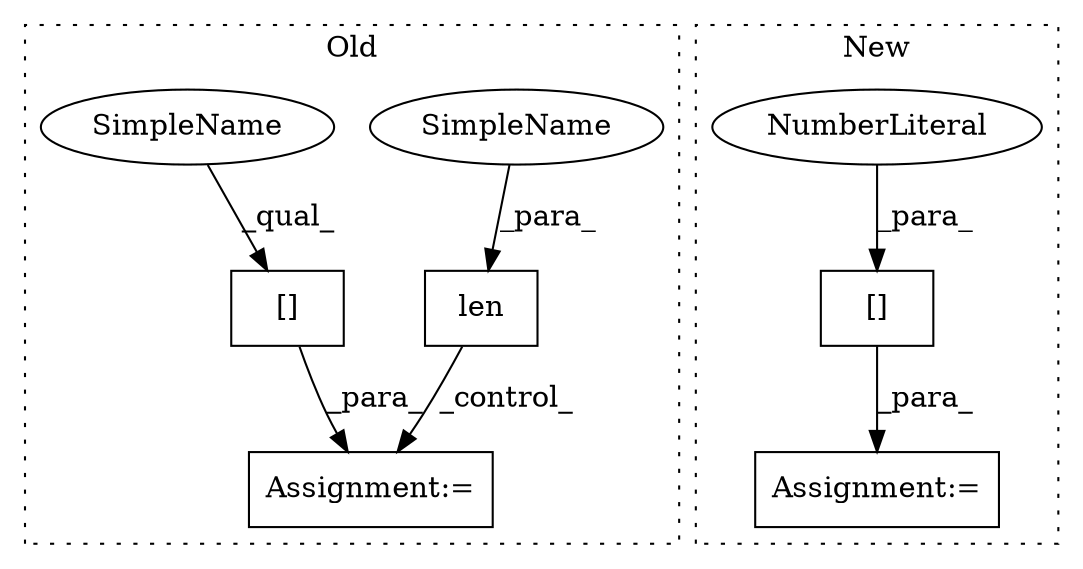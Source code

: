 digraph G {
subgraph cluster0 {
1 [label="len" a="32" s="2914,2923" l="4,1" shape="box"];
5 [label="[]" a="2" s="2994,3024" l="6,1" shape="box"];
6 [label="Assignment:=" a="7" s="2993" l="1" shape="box"];
7 [label="SimpleName" a="42" s="2918" l="5" shape="ellipse"];
8 [label="SimpleName" a="42" s="2994" l="5" shape="ellipse"];
label = "Old";
style="dotted";
}
subgraph cluster1 {
2 [label="[]" a="2" s="2490,2498" l="7,1" shape="box"];
3 [label="Assignment:=" a="7" s="2489" l="1" shape="box"];
4 [label="NumberLiteral" a="34" s="2497" l="1" shape="ellipse"];
label = "New";
style="dotted";
}
1 -> 6 [label="_control_"];
2 -> 3 [label="_para_"];
4 -> 2 [label="_para_"];
5 -> 6 [label="_para_"];
7 -> 1 [label="_para_"];
8 -> 5 [label="_qual_"];
}